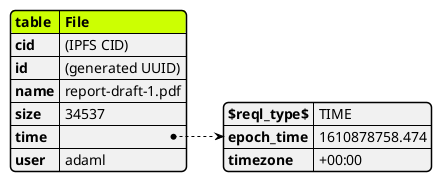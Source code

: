 @startjson
#highlight "**table**"
  {
    "**table**": "**File**",
    "cid": "(IPFS CID)",
    "id": "(generated UUID)",
    "name": "report-draft-1.pdf",
    "size": 34537,
    "time": {
      "$reql_type$": "TIME",
      "epoch_time": 1610878758.474,
      "timezone": "+00:00"
    },
    "user": "adaml"
  }
@endjson
